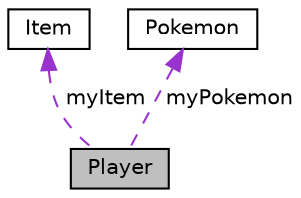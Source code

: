 digraph "Player"
{
 // LATEX_PDF_SIZE
  edge [fontname="Helvetica",fontsize="10",labelfontname="Helvetica",labelfontsize="10"];
  node [fontname="Helvetica",fontsize="10",shape=record];
  Node1 [label="Player",height=0.2,width=0.4,color="black", fillcolor="grey75", style="filled", fontcolor="black",tooltip=" "];
  Node2 -> Node1 [dir="back",color="darkorchid3",fontsize="10",style="dashed",label=" myItem" ,fontname="Helvetica"];
  Node2 [label="Item",height=0.2,width=0.4,color="black", fillcolor="white", style="filled",URL="$class_item.html",tooltip=" "];
  Node3 -> Node1 [dir="back",color="darkorchid3",fontsize="10",style="dashed",label=" myPokemon" ,fontname="Helvetica"];
  Node3 [label="Pokemon",height=0.2,width=0.4,color="black", fillcolor="white", style="filled",URL="$class_pokemon.html",tooltip=" "];
}
